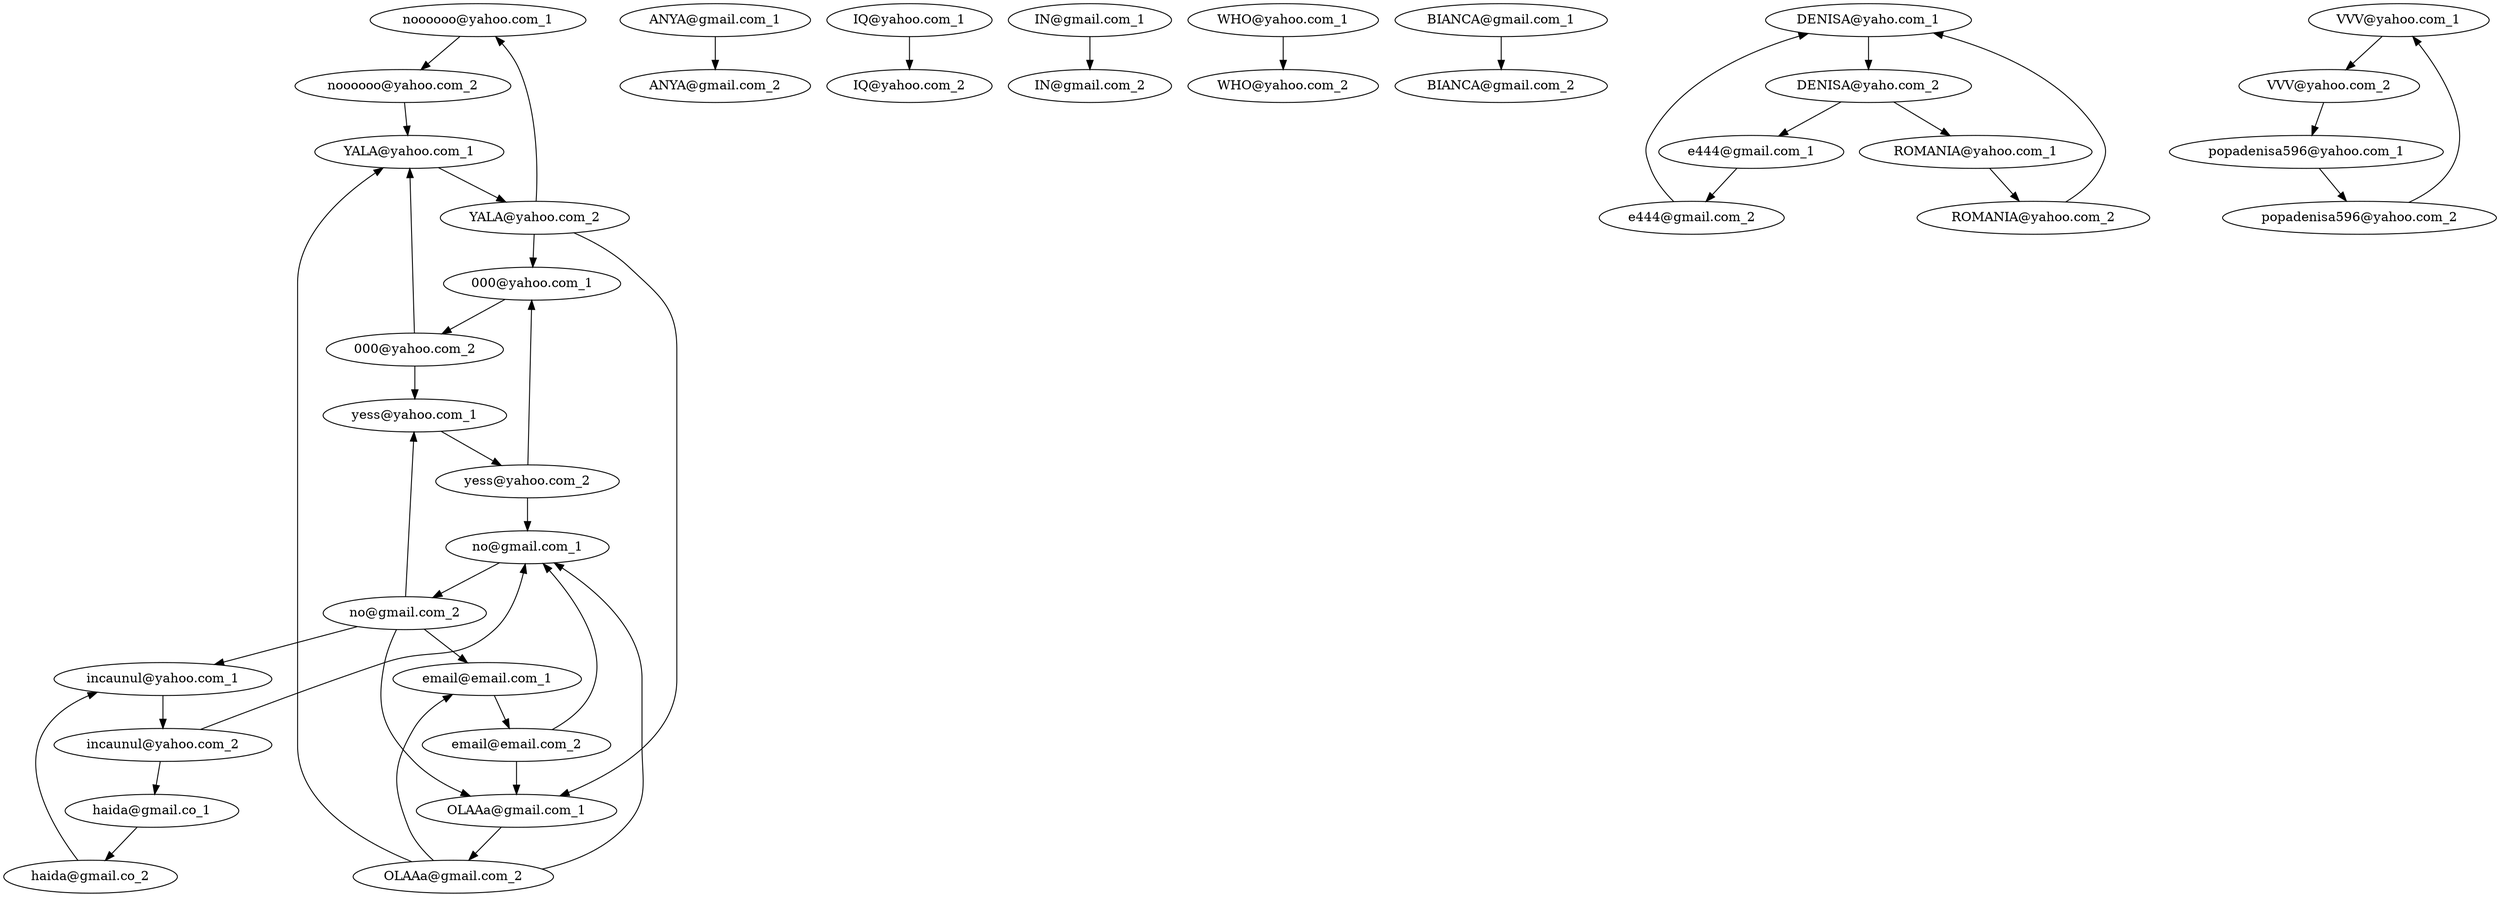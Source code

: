 strict digraph G {
  1 [ label="noooooo@yahoo.com_1" ];
  2 [ label="noooooo@yahoo.com_2" ];
  3 [ label="ANYA@gmail.com_1" ];
  4 [ label="ANYA@gmail.com_2" ];
  5 [ label="IQ@yahoo.com_1" ];
  6 [ label="IQ@yahoo.com_2" ];
  7 [ label="IN@gmail.com_1" ];
  8 [ label="IN@gmail.com_2" ];
  9 [ label="haida@gmail.co_1" ];
  10 [ label="haida@gmail.co_2" ];
  11 [ label="incaunul@yahoo.com_1" ];
  12 [ label="incaunul@yahoo.com_2" ];
  13 [ label="no@gmail.com_1" ];
  14 [ label="no@gmail.com_2" ];
  15 [ label="WHO@yahoo.com_1" ];
  16 [ label="WHO@yahoo.com_2" ];
  17 [ label="email@email.com_1" ];
  18 [ label="email@email.com_2" ];
  19 [ label="yess@yahoo.com_1" ];
  20 [ label="yess@yahoo.com_2" ];
  21 [ label="YALA@yahoo.com_1" ];
  22 [ label="YALA@yahoo.com_2" ];
  23 [ label="BIANCA@gmail.com_1" ];
  24 [ label="BIANCA@gmail.com_2" ];
  25 [ label="DENISA@yaho.com_1" ];
  26 [ label="DENISA@yaho.com_2" ];
  27 [ label="OLAAa@gmail.com_1" ];
  28 [ label="OLAAa@gmail.com_2" ];
  29 [ label="VVV@yahoo.com_1" ];
  30 [ label="VVV@yahoo.com_2" ];
  31 [ label="e444@gmail.com_1" ];
  32 [ label="e444@gmail.com_2" ];
  33 [ label="000@yahoo.com_1" ];
  34 [ label="000@yahoo.com_2" ];
  35 [ label="ROMANIA@yahoo.com_1" ];
  36 [ label="ROMANIA@yahoo.com_2" ];
  37 [ label="popadenisa596@yahoo.com_1" ];
  38 [ label="popadenisa596@yahoo.com_2" ];
  1 -> 2;
  3 -> 4;
  5 -> 6;
  7 -> 8;
  9 -> 10;
  11 -> 12;
  13 -> 14;
  15 -> 16;
  17 -> 18;
  19 -> 20;
  21 -> 22;
  23 -> 24;
  25 -> 26;
  27 -> 28;
  29 -> 30;
  31 -> 32;
  33 -> 34;
  35 -> 36;
  37 -> 38;
  2 -> 21;
  22 -> 1;
  10 -> 11;
  12 -> 9;
  12 -> 13;
  14 -> 11;
  14 -> 17;
  18 -> 13;
  14 -> 19;
  20 -> 13;
  14 -> 27;
  28 -> 13;
  18 -> 27;
  28 -> 17;
  20 -> 33;
  34 -> 19;
  22 -> 27;
  28 -> 21;
  22 -> 33;
  34 -> 21;
  26 -> 31;
  32 -> 25;
  26 -> 35;
  36 -> 25;
  30 -> 37;
  38 -> 29;
}
